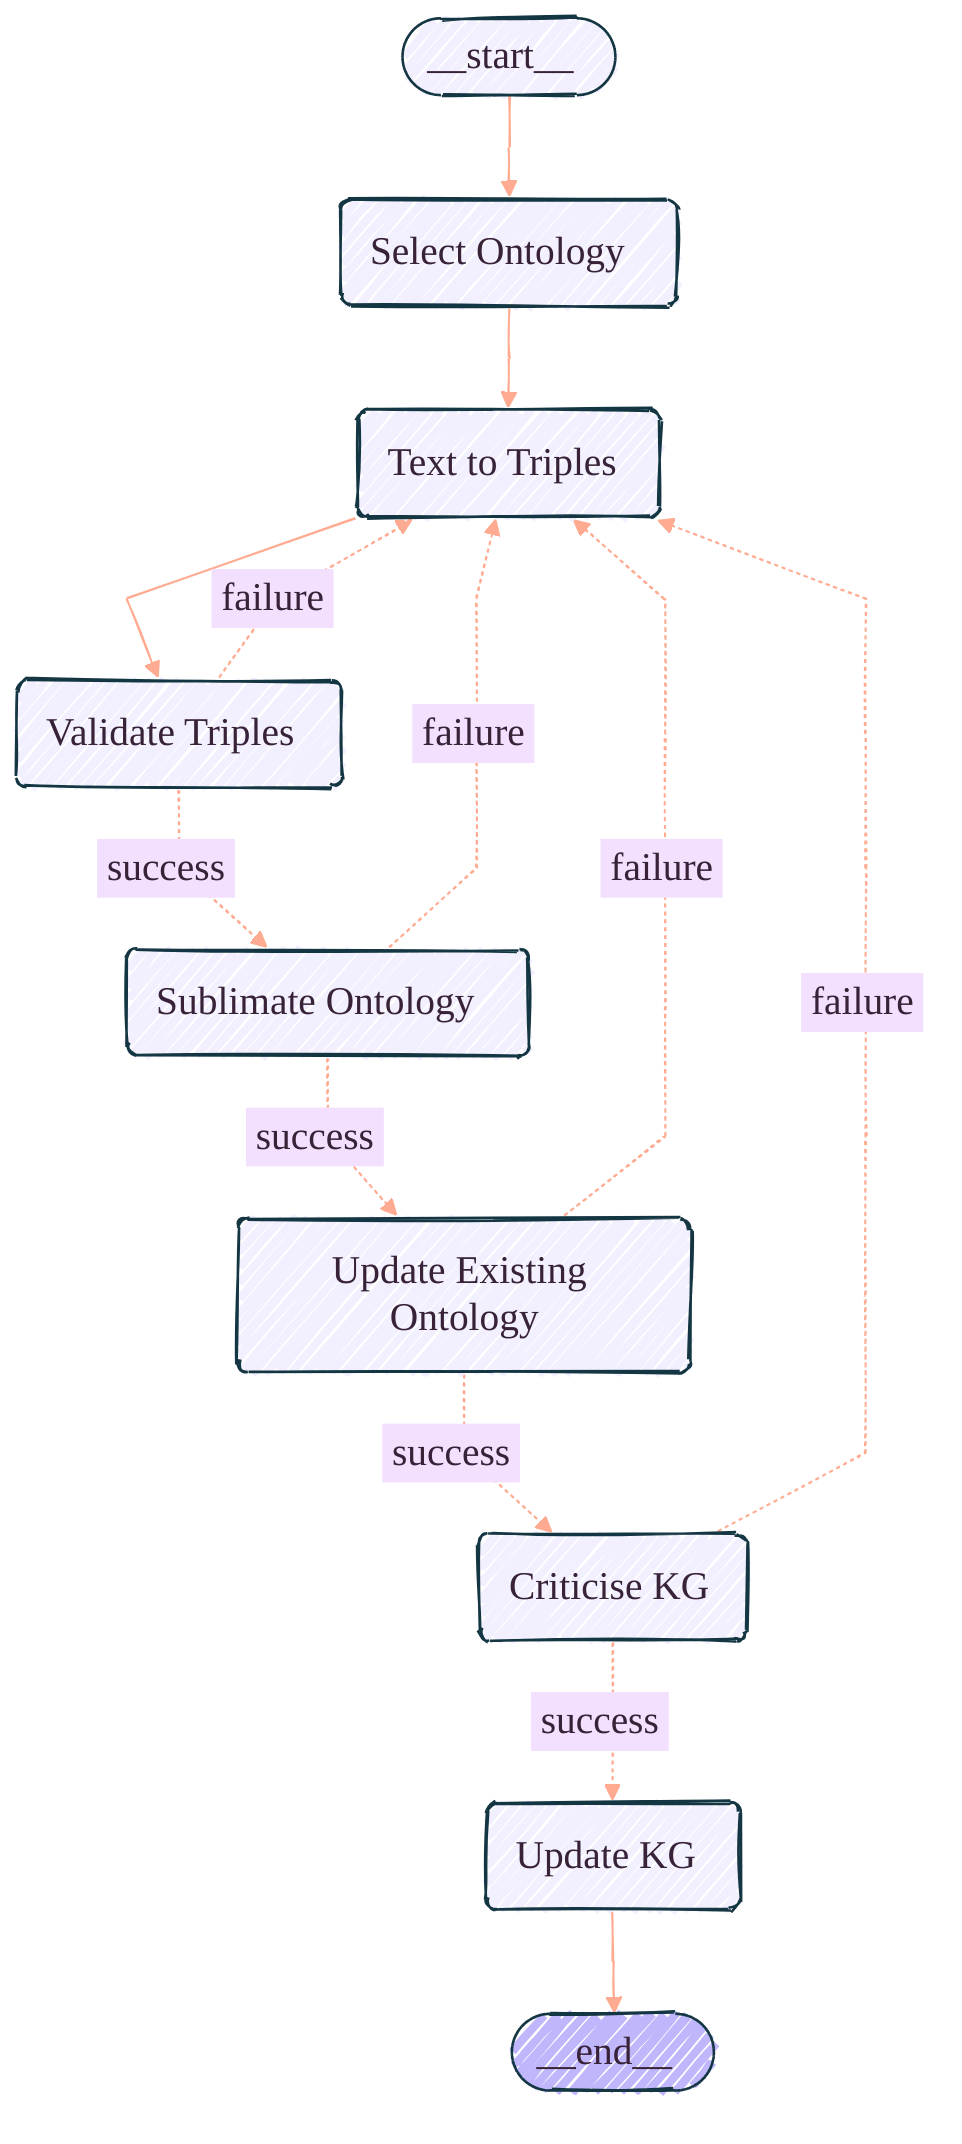 ---
config:
  flowchart:
    curve: linear
    htmlLabels: true
    useMaxWidth: true
  look: handDrawn
  nodes:
    __end__:
      label: End
    __start__:
      label: Start
  theme: base
  themeVariables:
    fontFamily: '''Architects Daughter'', cursive'
    fontSize: 20px
    lineColor: '#FFAB91'
    primaryBorderColor: '#143642'
    primaryColor: '#FFF3E0'
    primaryTextColor: '#372237'
---
graph TD;
	__start__([<p>__start__</p>]):::first
	Select_Ontology(Select Ontology)
	Text_to_Triples(Text to Triples)
	Validate_Triples(Validate Triples)
	Sublimate_Ontology(Sublimate Ontology)
	Update_Existing_Ontology(Update Existing Ontology)
	Criticise_KG(Criticise KG)
	Update_KG(Update KG)
	__end__([<p>__end__</p>]):::last
	Select_Ontology --> Text_to_Triples;
	Text_to_Triples --> Validate_Triples;
	Update_KG --> __end__;
	__start__ --> Select_Ontology;
	Validate_Triples -. &nbsp;success&nbsp; .-> Sublimate_Ontology;
	Validate_Triples -. &nbsp;failure&nbsp; .-> Text_to_Triples;
	Sublimate_Ontology -. &nbsp;success&nbsp; .-> Update_Existing_Ontology;
	Sublimate_Ontology -. &nbsp;failure&nbsp; .-> Text_to_Triples;
	Update_Existing_Ontology -. &nbsp;success&nbsp; .-> Criticise_KG;
	Update_Existing_Ontology -. &nbsp;failure&nbsp; .-> Text_to_Triples;
	Criticise_KG -. &nbsp;success&nbsp; .-> Update_KG;
	Criticise_KG -. &nbsp;failure&nbsp; .-> Text_to_Triples;
	classDef default fill:#f2f0ff,line-height:1.2
	classDef first fill-opacity:0
	classDef last fill:#bfb6fc